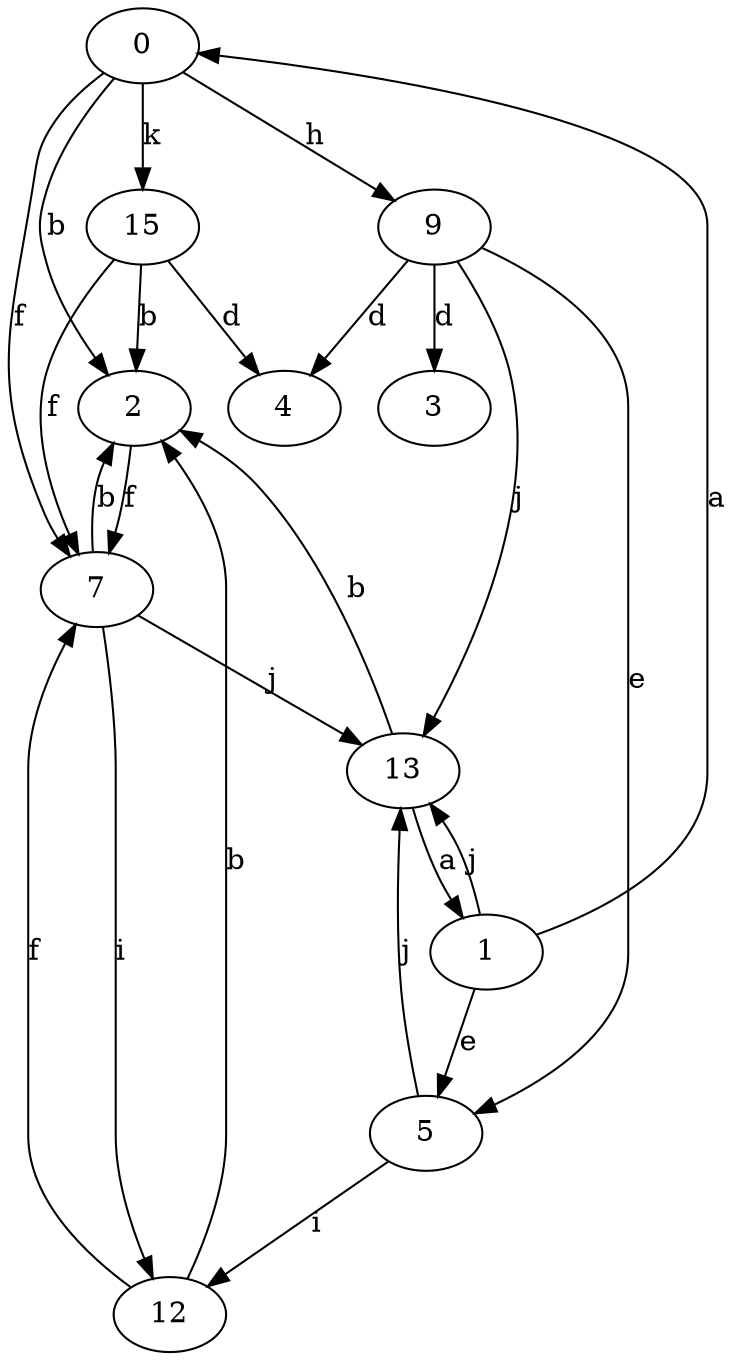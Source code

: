 strict digraph  {
0;
1;
2;
3;
4;
5;
7;
9;
12;
13;
15;
0 -> 2  [label=b];
0 -> 7  [label=f];
0 -> 9  [label=h];
0 -> 15  [label=k];
1 -> 0  [label=a];
1 -> 5  [label=e];
1 -> 13  [label=j];
2 -> 7  [label=f];
5 -> 12  [label=i];
5 -> 13  [label=j];
7 -> 2  [label=b];
7 -> 12  [label=i];
7 -> 13  [label=j];
9 -> 3  [label=d];
9 -> 4  [label=d];
9 -> 5  [label=e];
9 -> 13  [label=j];
12 -> 2  [label=b];
12 -> 7  [label=f];
13 -> 1  [label=a];
13 -> 2  [label=b];
15 -> 2  [label=b];
15 -> 4  [label=d];
15 -> 7  [label=f];
}
